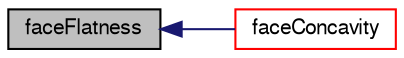 digraph "faceFlatness"
{
  bgcolor="transparent";
  edge [fontname="FreeSans",fontsize="10",labelfontname="FreeSans",labelfontsize="10"];
  node [fontname="FreeSans",fontsize="10",shape=record];
  rankdir="LR";
  Node491 [label="faceFlatness",height=0.2,width=0.4,color="black", fillcolor="grey75", style="filled", fontcolor="black"];
  Node491 -> Node492 [dir="back",color="midnightblue",fontsize="10",style="solid",fontname="FreeSans"];
  Node492 [label="faceConcavity",height=0.2,width=0.4,color="red",URL="$a27534.html#a10cc791bf86b406e9f23f80b34b8bf8d",tooltip="Generate face concavity field. Returns per face the (sin of the) "];
}
